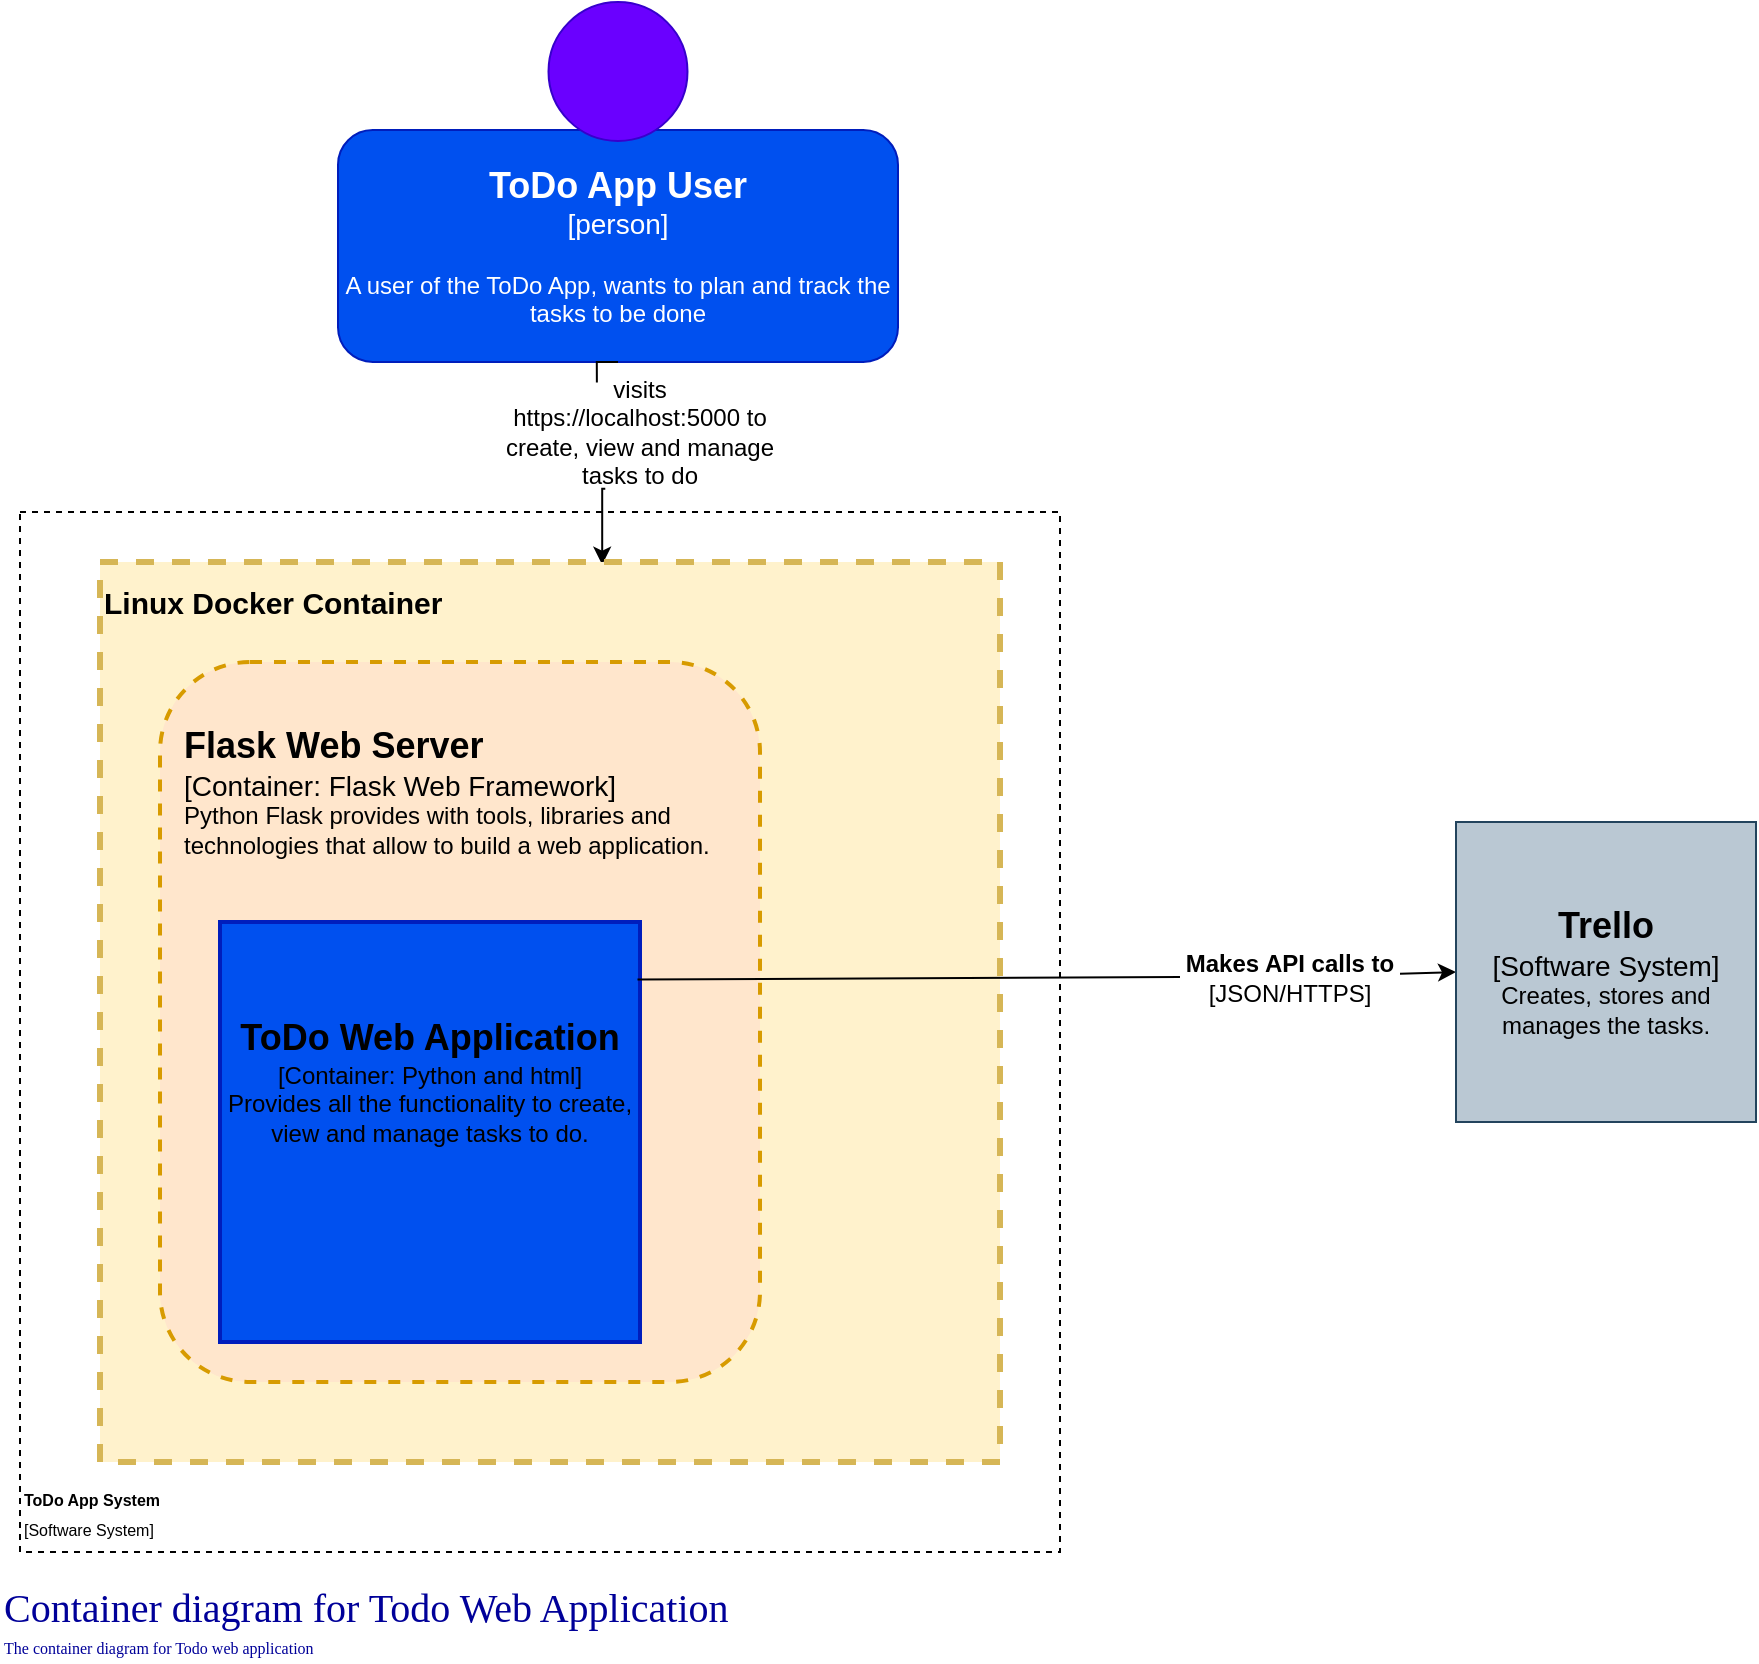 <mxfile version="14.7.3" type="device"><diagram id="CoqGerCRfD4yOqdhPm_8" name="Page-1"><mxGraphModel dx="865" dy="437" grid="1" gridSize="10" guides="1" tooltips="1" connect="1" arrows="1" fold="1" page="1" pageScale="1" pageWidth="1100" pageHeight="850" math="0" shadow="0"><root><mxCell id="0"/><mxCell id="1" parent="0"/><mxCell id="IMNRNQ6R_Zj3I6lkfePI-2" value="" style="whiteSpace=wrap;html=1;aspect=fixed;strokeWidth=1;align=left;dashed=1;" vertex="1" parent="1"><mxGeometry x="40" y="255" width="520" height="520" as="geometry"/></mxCell><mxCell id="y-moojBn8g4QMKvwjBPy-13" value="" style="endArrow=classic;html=1;entryX=0;entryY=0.5;entryDx=0;entryDy=0;startArrow=none;" edge="1" parent="1" source="y-moojBn8g4QMKvwjBPy-12" target="y-moojBn8g4QMKvwjBPy-1"><mxGeometry width="50" height="50" relative="1" as="geometry"><mxPoint x="583" y="485" as="sourcePoint"/><mxPoint x="710" y="470" as="targetPoint"/></mxGeometry></mxCell><mxCell id="gohGjWVkIV1kS2zMyI6a-14" style="edgeStyle=orthogonalEdgeStyle;rounded=0;orthogonalLoop=1;jettySize=auto;html=1;entryX=0.558;entryY=0.003;entryDx=0;entryDy=0;exitX=0.376;exitY=1.067;exitDx=0;exitDy=0;startArrow=none;exitPerimeter=0;entryPerimeter=0;" parent="1" source="y-moojBn8g4QMKvwjBPy-2" target="gohGjWVkIV1kS2zMyI6a-2" edge="1"><mxGeometry relative="1" as="geometry"><mxPoint x="339" y="190" as="sourcePoint"/></mxGeometry></mxCell><mxCell id="gohGjWVkIV1kS2zMyI6a-2" value="" style="whiteSpace=wrap;html=1;aspect=fixed;dashed=1;strokeWidth=3;fillColor=#fff2cc;strokeColor=#d6b656;" parent="1" vertex="1"><mxGeometry x="80" y="280" width="450" height="450" as="geometry"/></mxCell><mxCell id="gohGjWVkIV1kS2zMyI6a-10" value="&lt;b&gt;&lt;font style=&quot;font-size: 15px&quot;&gt;Linux Docker Container&lt;/font&gt;&lt;/b&gt;" style="text;html=1;strokeColor=none;fillColor=none;align=left;verticalAlign=middle;whiteSpace=wrap;rounded=0;" parent="1" vertex="1"><mxGeometry x="80" y="290" width="240" height="20" as="geometry"/></mxCell><mxCell id="gohGjWVkIV1kS2zMyI6a-20" value="&lt;font face=&quot;Verdana&quot; color=&quot;#000099&quot;&gt;&lt;span style=&quot;font-size: 20px&quot;&gt;Container diagram for Todo Web Application&amp;nbsp;&lt;/span&gt;&lt;br&gt;&lt;/font&gt;&lt;font style=&quot;font-size: 8px&quot;&gt;&lt;font face=&quot;Verdana&quot; color=&quot;#000099&quot;&gt;The container diagram for Todo web application&lt;/font&gt;&lt;font face=&quot;Verdana&quot; color=&quot;#000099&quot;&gt;&amp;nbsp;&lt;/font&gt;&lt;/font&gt;" style="text;html=1;align=left;verticalAlign=middle;resizable=0;points=[];autosize=1;" parent="1" vertex="1"><mxGeometry x="30" y="790" width="460" height="40" as="geometry"/></mxCell><mxCell id="6QGIUZfxr6bqsESx6Qfs-1" value="&lt;b&gt;&lt;font style=&quot;font-size: 18px&quot;&gt;ToDo App User&lt;/font&gt;&lt;/b&gt;&lt;br&gt;&lt;font style=&quot;font-size: 14px&quot;&gt;[person]&lt;br&gt;&lt;/font&gt;&lt;br&gt;A user of the ToDo App, wants to plan and track the tasks to be done" style="rounded=1;whiteSpace=wrap;html=1;fillColor=#0050ef;strokeColor=#001DBC;fontColor=#ffffff;" vertex="1" parent="1"><mxGeometry x="199" y="64" width="280" height="116" as="geometry"/></mxCell><mxCell id="6QGIUZfxr6bqsESx6Qfs-2" value="" style="ellipse;whiteSpace=wrap;html=1;aspect=fixed;fillColor=#6a00ff;strokeColor=#3700CC;fontColor=#ffffff;" vertex="1" parent="1"><mxGeometry x="304.25" width="69.5" height="69.5" as="geometry"/></mxCell><mxCell id="y-moojBn8g4QMKvwjBPy-1" value="&lt;font&gt;&lt;b style=&quot;font-size: 18px&quot;&gt;Trello&lt;/b&gt;&lt;br&gt;&lt;font style=&quot;font-size: 14px&quot;&gt;[Software System]&lt;/font&gt;&lt;br&gt;&lt;font style=&quot;font-size: 12px&quot;&gt;Creates, stores and manages the tasks.&lt;/font&gt;&lt;br&gt;&lt;/font&gt;" style="whiteSpace=wrap;html=1;aspect=fixed;fillColor=#bac8d3;strokeColor=#23445d;" vertex="1" parent="1"><mxGeometry x="758" y="410" width="150" height="150" as="geometry"/></mxCell><mxCell id="y-moojBn8g4QMKvwjBPy-3" value="" style="edgeStyle=orthogonalEdgeStyle;rounded=0;orthogonalLoop=1;jettySize=auto;html=1;entryX=0.346;entryY=0.006;entryDx=0;entryDy=0;entryPerimeter=0;exitX=0.5;exitY=1;exitDx=0;exitDy=0;endArrow=none;" edge="1" parent="1" source="6QGIUZfxr6bqsESx6Qfs-1" target="y-moojBn8g4QMKvwjBPy-2"><mxGeometry relative="1" as="geometry"><mxPoint x="339" y="180" as="sourcePoint"/><mxPoint x="338.78" y="282.58" as="targetPoint"/></mxGeometry></mxCell><mxCell id="y-moojBn8g4QMKvwjBPy-2" value="visits https://localhost:5000 to create, view and manage tasks to do" style="text;html=1;strokeColor=none;fillColor=none;align=center;verticalAlign=middle;whiteSpace=wrap;rounded=0;" vertex="1" parent="1"><mxGeometry x="280" y="190" width="140" height="50" as="geometry"/></mxCell><mxCell id="y-moojBn8g4QMKvwjBPy-5" value="" style="rounded=1;whiteSpace=wrap;html=1;strokeWidth=2;align=left;dashed=1;fillColor=#ffe6cc;strokeColor=#d79b00;" vertex="1" parent="1"><mxGeometry x="110" y="330" width="300" height="360" as="geometry"/></mxCell><mxCell id="y-moojBn8g4QMKvwjBPy-7" value="&lt;font style=&quot;font-size: 18px&quot;&gt;&lt;b&gt;Flask Web Server&lt;/b&gt;&lt;/font&gt;&lt;br&gt;&lt;font style=&quot;font-size: 14px&quot;&gt;[Container: Flask Web Framework]&lt;br&gt;&lt;/font&gt;Python Flask provides with tools, libraries and technologies that allow to build a web application." style="text;html=1;strokeColor=none;fillColor=none;align=left;verticalAlign=middle;whiteSpace=wrap;rounded=0;" vertex="1" parent="1"><mxGeometry x="120" y="340" width="270" height="110" as="geometry"/></mxCell><mxCell id="y-moojBn8g4QMKvwjBPy-10" value="" style="whiteSpace=wrap;html=1;aspect=fixed;strokeWidth=2;align=left;fillColor=#0050ef;strokeColor=#001DBC;fontColor=#ffffff;" vertex="1" parent="1"><mxGeometry x="140" y="460" width="210" height="210" as="geometry"/></mxCell><mxCell id="y-moojBn8g4QMKvwjBPy-11" value="&lt;font&gt;&lt;span style=&quot;font-weight: bold ; font-size: 18px&quot;&gt;ToDo Web Application&lt;/span&gt;&lt;br&gt;&lt;font style=&quot;font-size: 12px&quot;&gt;[Container: Python and html]&lt;br&gt;&lt;/font&gt;&lt;font style=&quot;font-size: 12px&quot;&gt;Provides&amp;nbsp;all the functionality to create, view and manage tasks to do.&lt;/font&gt;&lt;br&gt;&lt;/font&gt;" style="text;html=1;strokeColor=none;fillColor=none;align=center;verticalAlign=middle;whiteSpace=wrap;rounded=0;" vertex="1" parent="1"><mxGeometry x="140" y="480" width="210" height="120" as="geometry"/></mxCell><mxCell id="y-moojBn8g4QMKvwjBPy-12" value="&lt;b&gt;Makes API calls to&lt;/b&gt;&lt;br&gt;[JSON/HTTPS]" style="text;html=1;strokeColor=none;fillColor=none;align=center;verticalAlign=middle;whiteSpace=wrap;rounded=0;" vertex="1" parent="1"><mxGeometry x="620" y="475" width="110" height="25" as="geometry"/></mxCell><mxCell id="y-moojBn8g4QMKvwjBPy-15" value="" style="endArrow=none;html=1;entryX=0;entryY=0.5;entryDx=0;entryDy=0;exitX=0.994;exitY=0.137;exitDx=0;exitDy=0;exitPerimeter=0;" edge="1" parent="1" source="y-moojBn8g4QMKvwjBPy-10" target="y-moojBn8g4QMKvwjBPy-12"><mxGeometry width="50" height="50" relative="1" as="geometry"><mxPoint x="583" y="488" as="sourcePoint"/><mxPoint x="770" y="485" as="targetPoint"/></mxGeometry></mxCell><mxCell id="IMNRNQ6R_Zj3I6lkfePI-4" value="&lt;font style=&quot;font-size: 8px&quot;&gt;&lt;b&gt;ToDo App System&lt;/b&gt;&lt;br&gt;[Software System]&lt;/font&gt;" style="text;html=1;strokeColor=none;fillColor=none;align=left;verticalAlign=middle;whiteSpace=wrap;rounded=0;" vertex="1" parent="1"><mxGeometry x="40" y="740" width="170" height="30" as="geometry"/></mxCell></root></mxGraphModel></diagram></mxfile>